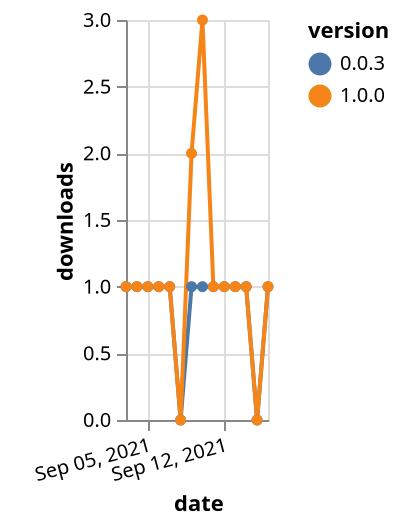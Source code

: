 {"$schema": "https://vega.github.io/schema/vega-lite/v5.json", "description": "A simple bar chart with embedded data.", "data": {"values": [{"date": "2021-09-03", "total": 201, "delta": 1, "version": "0.0.3"}, {"date": "2021-09-04", "total": 202, "delta": 1, "version": "0.0.3"}, {"date": "2021-09-05", "total": 203, "delta": 1, "version": "0.0.3"}, {"date": "2021-09-06", "total": 204, "delta": 1, "version": "0.0.3"}, {"date": "2021-09-07", "total": 205, "delta": 1, "version": "0.0.3"}, {"date": "2021-09-08", "total": 205, "delta": 0, "version": "0.0.3"}, {"date": "2021-09-09", "total": 206, "delta": 1, "version": "0.0.3"}, {"date": "2021-09-10", "total": 207, "delta": 1, "version": "0.0.3"}, {"date": "2021-09-11", "total": 208, "delta": 1, "version": "0.0.3"}, {"date": "2021-09-12", "total": 209, "delta": 1, "version": "0.0.3"}, {"date": "2021-09-13", "total": 210, "delta": 1, "version": "0.0.3"}, {"date": "2021-09-14", "total": 211, "delta": 1, "version": "0.0.3"}, {"date": "2021-09-15", "total": 211, "delta": 0, "version": "0.0.3"}, {"date": "2021-09-16", "total": 212, "delta": 1, "version": "0.0.3"}, {"date": "2021-09-03", "total": 197, "delta": 1, "version": "1.0.0"}, {"date": "2021-09-04", "total": 198, "delta": 1, "version": "1.0.0"}, {"date": "2021-09-05", "total": 199, "delta": 1, "version": "1.0.0"}, {"date": "2021-09-06", "total": 200, "delta": 1, "version": "1.0.0"}, {"date": "2021-09-07", "total": 201, "delta": 1, "version": "1.0.0"}, {"date": "2021-09-08", "total": 201, "delta": 0, "version": "1.0.0"}, {"date": "2021-09-09", "total": 203, "delta": 2, "version": "1.0.0"}, {"date": "2021-09-10", "total": 206, "delta": 3, "version": "1.0.0"}, {"date": "2021-09-11", "total": 207, "delta": 1, "version": "1.0.0"}, {"date": "2021-09-12", "total": 208, "delta": 1, "version": "1.0.0"}, {"date": "2021-09-13", "total": 209, "delta": 1, "version": "1.0.0"}, {"date": "2021-09-14", "total": 210, "delta": 1, "version": "1.0.0"}, {"date": "2021-09-15", "total": 210, "delta": 0, "version": "1.0.0"}, {"date": "2021-09-16", "total": 211, "delta": 1, "version": "1.0.0"}]}, "width": "container", "mark": {"type": "line", "point": {"filled": true}}, "encoding": {"x": {"field": "date", "type": "temporal", "timeUnit": "yearmonthdate", "title": "date", "axis": {"labelAngle": -15}}, "y": {"field": "delta", "type": "quantitative", "title": "downloads"}, "color": {"field": "version", "type": "nominal"}, "tooltip": {"field": "delta"}}}